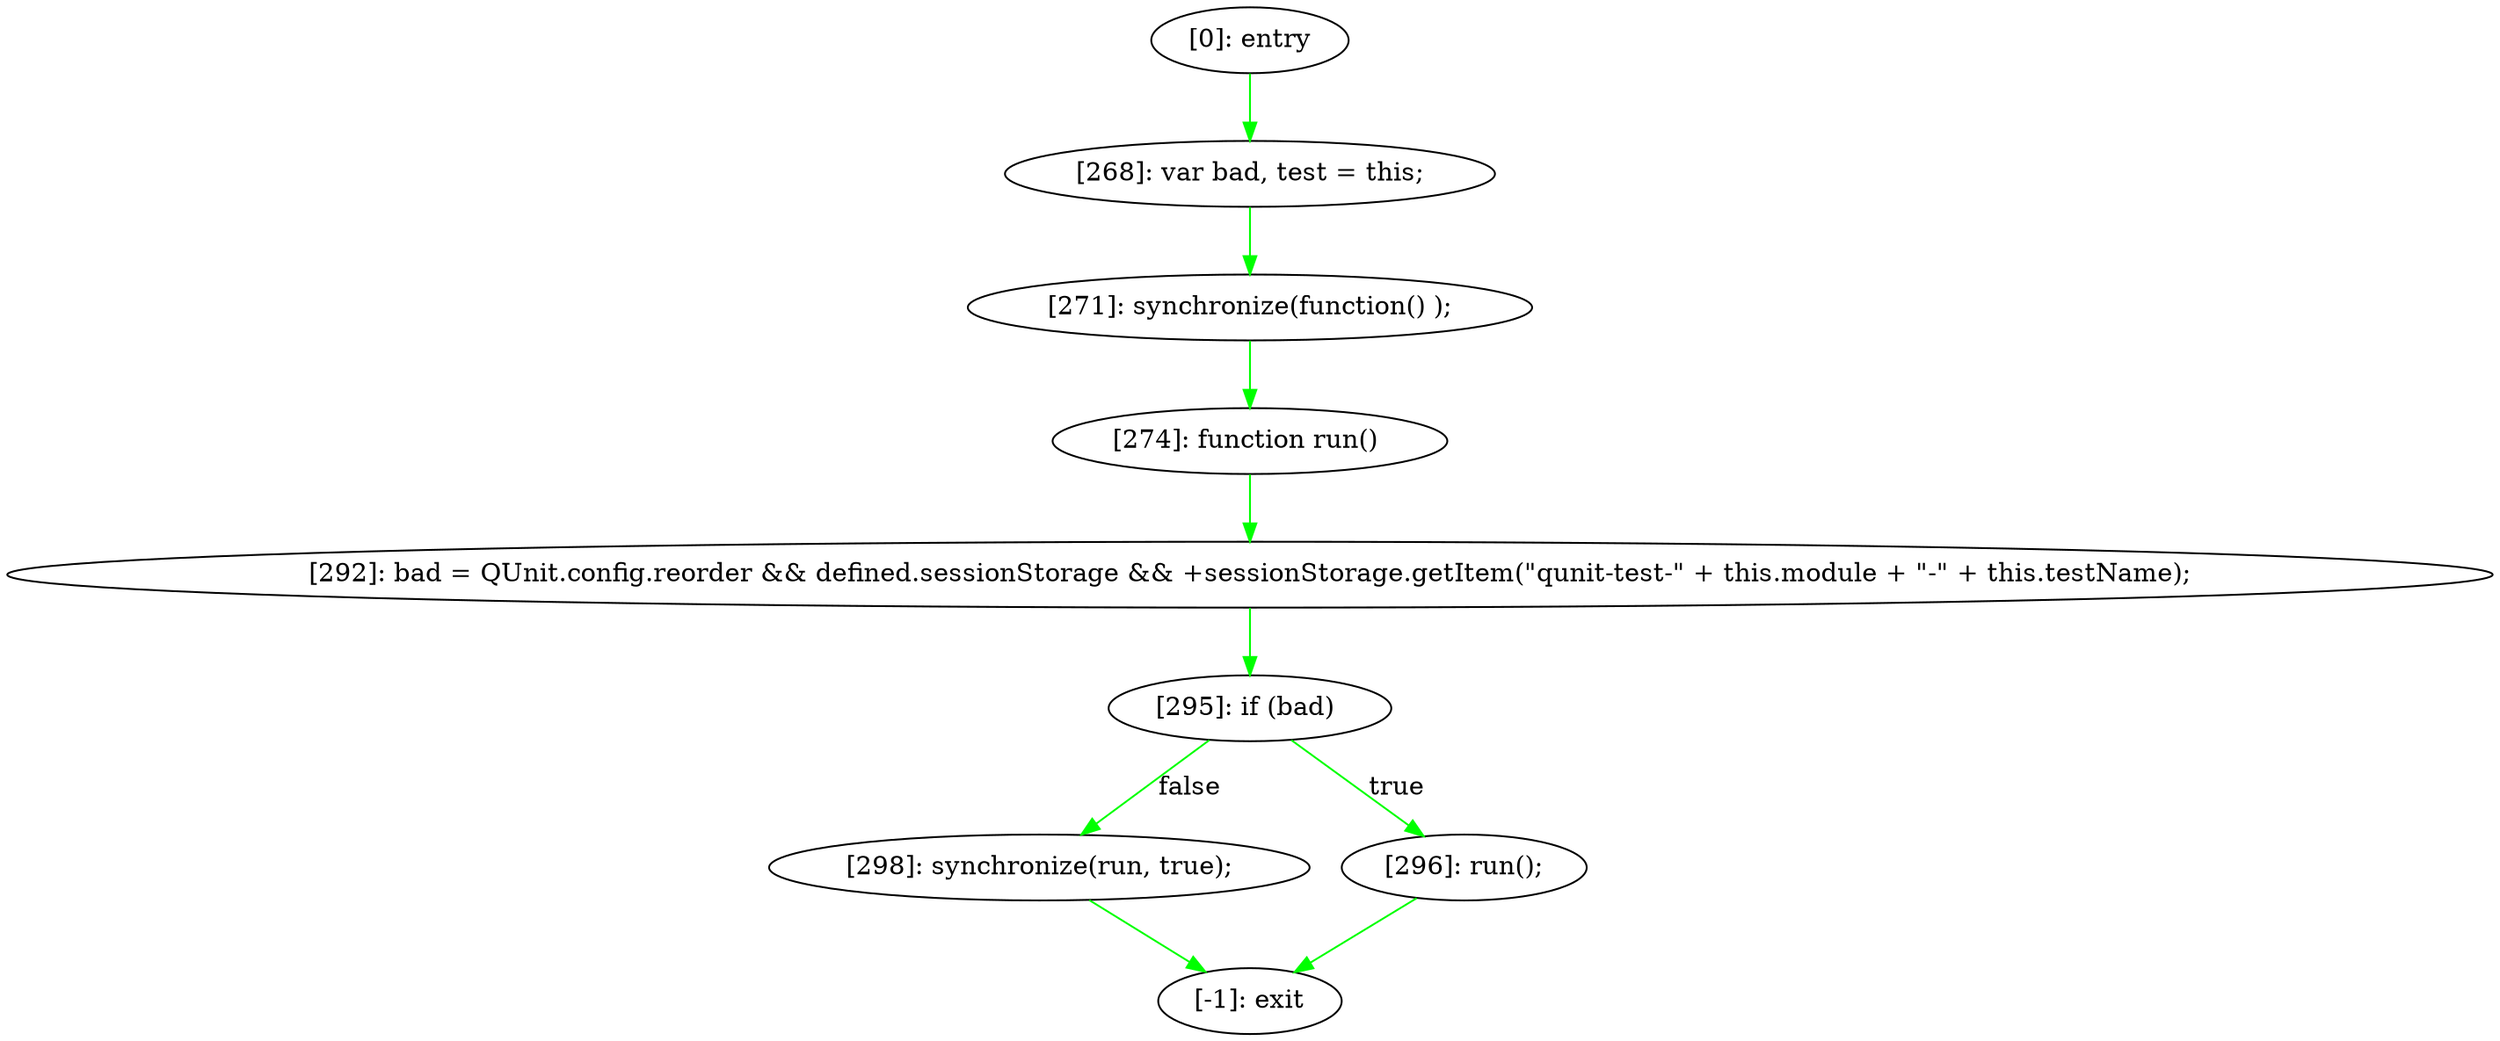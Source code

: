 digraph {
"0" [label="[295]: if (bad) "] 
"1" [label="[268]: var bad, test = this;\n"] 
"2" [label="[298]: synchronize(run, true);\n"] 
"3" [label="[274]: function run() \n"] 
"4" [label="[-1]: exit"] 
"5" [label="[296]: run();\n"] 
"6" [label="[0]: entry"] 
"7" [label="[292]: bad = QUnit.config.reorder && defined.sessionStorage && +sessionStorage.getItem(\"qunit-test-\" + this.module + \"-\" + this.testName);\n"] 
"8" [label="[271]: synchronize(function() );\n"] 
"0" -> "5" [label="true" color="green"] 
"0" -> "2" [label="false" color="green"] 
"1" -> "8" [label="" color="green"] 
"2" -> "4" [label="" color="green"] 
"3" -> "7" [label="" color="green"] 
"5" -> "4" [label="" color="green"] 
"6" -> "1" [label="" color="green"] 
"7" -> "0" [label="" color="green"] 
"8" -> "3" [label="" color="green"] 
}
